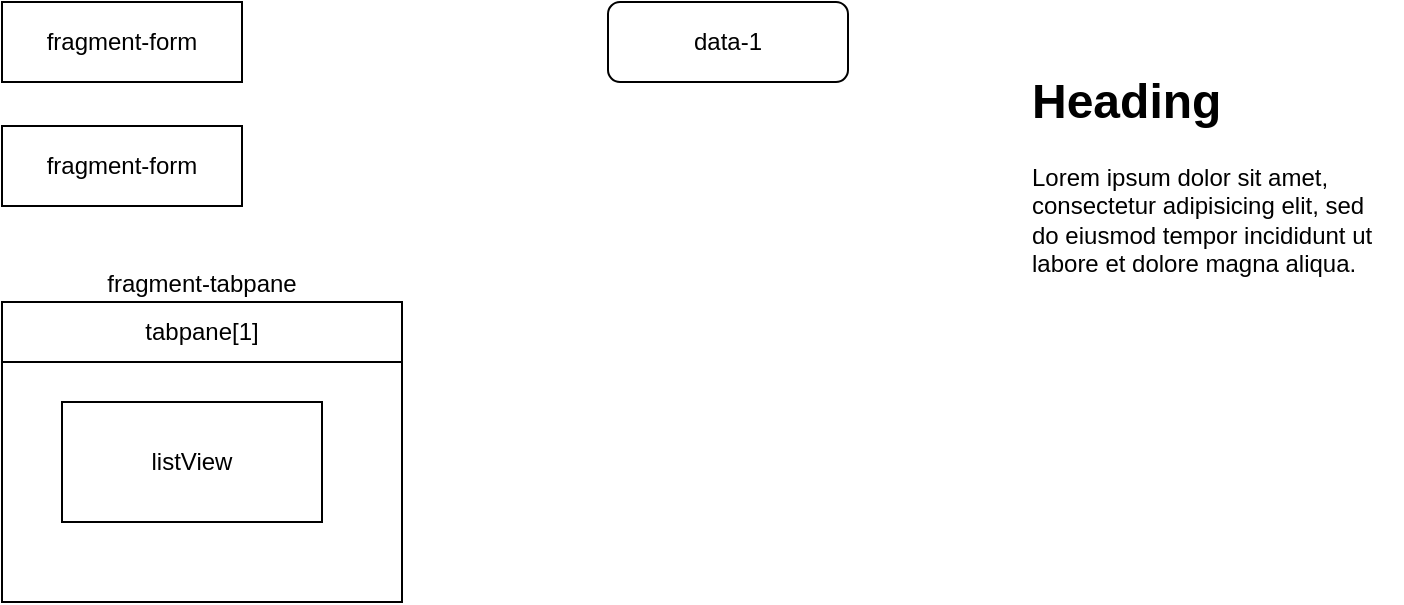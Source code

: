 <mxfile version="10.7.7" type="github"><diagram id="PaS56hhnq1KMWVh0OB-P" name="View"><mxGraphModel dx="1137" dy="518" grid="1" gridSize="10" guides="1" tooltips="1" connect="1" arrows="1" fold="1" page="1" pageScale="1" pageWidth="827" pageHeight="1169" math="0" shadow="0"><root><mxCell id="0"/><mxCell id="1" parent="0"/><mxCell id="-gBm0YMq9KVxj3HHkBO4-2" value="fragment-form" style="rounded=0;whiteSpace=wrap;html=1;" parent="1" vertex="1"><mxGeometry x="110" y="140" width="120" height="40" as="geometry"/></mxCell><mxCell id="-gBm0YMq9KVxj3HHkBO4-3" value="fragment-form" style="rounded=0;whiteSpace=wrap;html=1;" parent="1" vertex="1"><mxGeometry x="110" y="202" width="120" height="40" as="geometry"/></mxCell><mxCell id="-gBm0YMq9KVxj3HHkBO4-4" value="fragment-tabpane" style="rounded=0;whiteSpace=wrap;html=1;labelPosition=center;verticalLabelPosition=top;align=center;verticalAlign=bottom;" parent="1" vertex="1"><mxGeometry x="110" y="290" width="200" height="150" as="geometry"/></mxCell><mxCell id="-gBm0YMq9KVxj3HHkBO4-5" value="data-1" style="rounded=1;whiteSpace=wrap;html=1;" parent="1" vertex="1"><mxGeometry x="413" y="140" width="120" height="40" as="geometry"/></mxCell><mxCell id="-gBm0YMq9KVxj3HHkBO4-6" value="listView" style="rounded=0;whiteSpace=wrap;html=1;" parent="1" vertex="1"><mxGeometry x="140" y="340" width="130" height="60" as="geometry"/></mxCell><mxCell id="-gBm0YMq9KVxj3HHkBO4-7" value="tabpane[1]" style="rounded=0;whiteSpace=wrap;html=1;" parent="1" vertex="1"><mxGeometry x="110" y="290" width="200" height="30" as="geometry"/></mxCell><mxCell id="RTtOcmSFNCJURXgQtdRq-1" value="&lt;h1&gt;Heading&lt;/h1&gt;&lt;p&gt;Lorem ipsum dolor sit amet, consectetur adipisicing elit, sed do eiusmod tempor incididunt ut labore et dolore magna aliqua.&lt;/p&gt;" style="text;html=1;strokeColor=none;fillColor=none;spacing=5;spacingTop=-20;whiteSpace=wrap;overflow=hidden;rounded=0;" vertex="1" parent="1"><mxGeometry x="620" y="170" width="190" height="120" as="geometry"/></mxCell></root></mxGraphModel></diagram><diagram id="LSoW9oP_mp-rAQPH9zgD" name="页面组合"><mxGraphModel dx="2165" dy="609" grid="1" gridSize="10" guides="1" tooltips="1" connect="1" arrows="1" fold="1" page="1" pageScale="1" pageWidth="827" pageHeight="1169" math="0" shadow="0"><root><mxCell id="fzLVtuyELXAgcoVxL9fK-0"/><mxCell id="fzLVtuyELXAgcoVxL9fK-1" parent="fzLVtuyELXAgcoVxL9fK-0"/><mxCell id="fzLVtuyELXAgcoVxL9fK-8" value="Page" style="rounded=0;whiteSpace=wrap;html=1;labelPosition=center;verticalLabelPosition=top;align=center;verticalAlign=bottom;" parent="fzLVtuyELXAgcoVxL9fK-1" vertex="1"><mxGeometry x="70" y="70" width="240" height="330" as="geometry"/></mxCell><mxCell id="fzLVtuyELXAgcoVxL9fK-2" value="form-&lt;span&gt;fragment&lt;/span&gt;" style="rounded=0;whiteSpace=wrap;html=1;" parent="fzLVtuyELXAgcoVxL9fK-1" vertex="1"><mxGeometry x="90" y="90" width="200" height="40" as="geometry"/></mxCell><mxCell id="fzLVtuyELXAgcoVxL9fK-3" value="&lt;span&gt;fragment&amp;nbsp;&lt;/span&gt;" style="rounded=0;whiteSpace=wrap;html=1;" parent="fzLVtuyELXAgcoVxL9fK-1" vertex="1"><mxGeometry x="90" y="152" width="200" height="38" as="geometry"/></mxCell><mxCell id="fzLVtuyELXAgcoVxL9fK-4" value="fragment-tabpane" style="rounded=0;whiteSpace=wrap;html=1;labelPosition=center;verticalLabelPosition=top;align=center;verticalAlign=bottom;" parent="fzLVtuyELXAgcoVxL9fK-1" vertex="1"><mxGeometry x="90" y="240" width="200" height="150" as="geometry"/></mxCell><mxCell id="fzLVtuyELXAgcoVxL9fK-5" value="listView" style="rounded=0;whiteSpace=wrap;html=1;" parent="fzLVtuyELXAgcoVxL9fK-1" vertex="1"><mxGeometry x="120" y="290" width="130" height="60" as="geometry"/></mxCell><mxCell id="fzLVtuyELXAgcoVxL9fK-6" value="tabpane[1]" style="rounded=0;whiteSpace=wrap;html=1;fontColor=#4C0099;" parent="fzLVtuyELXAgcoVxL9fK-1" vertex="1"><mxGeometry x="90" y="240" width="100" height="30" as="geometry"/></mxCell><mxCell id="fzLVtuyELXAgcoVxL9fK-7" value="tabpane[2]" style="rounded=0;whiteSpace=wrap;html=1;" parent="fzLVtuyELXAgcoVxL9fK-1" vertex="1"><mxGeometry x="190" y="240" width="100" height="30" as="geometry"/></mxCell><mxCell id="fzLVtuyELXAgcoVxL9fK-9" value="Page" style="rounded=0;whiteSpace=wrap;html=1;labelPosition=center;verticalLabelPosition=top;align=center;verticalAlign=bottom;" parent="fzLVtuyELXAgcoVxL9fK-1" vertex="1"><mxGeometry x="380" y="70" width="240" height="330" as="geometry"/></mxCell><mxCell id="fzLVtuyELXAgcoVxL9fK-12" value="fragment-tabpane" style="rounded=0;whiteSpace=wrap;html=1;labelPosition=center;verticalLabelPosition=top;align=center;verticalAlign=bottom;" parent="fzLVtuyELXAgcoVxL9fK-1" vertex="1"><mxGeometry x="400" y="127" width="200" height="263" as="geometry"/></mxCell><mxCell id="fzLVtuyELXAgcoVxL9fK-13" value="formform-fragment" style="rounded=0;whiteSpace=wrap;html=1;" parent="fzLVtuyELXAgcoVxL9fK-1" vertex="1"><mxGeometry x="413" y="137" width="177" height="73" as="geometry"/></mxCell><mxCell id="fzLVtuyELXAgcoVxL9fK-14" value="tabpane[1]" style="rounded=0;whiteSpace=wrap;html=1;fontColor=#6666FF;" parent="fzLVtuyELXAgcoVxL9fK-1" vertex="1"><mxGeometry x="400" y="97" width="100" height="30" as="geometry"/></mxCell><mxCell id="fzLVtuyELXAgcoVxL9fK-15" value="tabpane[2]" style="rounded=0;whiteSpace=wrap;html=1;" parent="fzLVtuyELXAgcoVxL9fK-1" vertex="1"><mxGeometry x="500" y="97" width="100" height="30" as="geometry"/></mxCell><mxCell id="fzLVtuyELXAgcoVxL9fK-16" value="lable【togegetn】" style="text;html=1;strokeColor=none;fillColor=none;align=center;verticalAlign=middle;whiteSpace=wrap;rounded=0;" parent="fzLVtuyELXAgcoVxL9fK-1" vertex="1"><mxGeometry x="83" y="137" width="40" height="20" as="geometry"/></mxCell><mxCell id="fzLVtuyELXAgcoVxL9fK-17" value="&lt;h1&gt;fragment-type&lt;/h1&gt;&lt;p&gt;1、form-fragment(标题【点击收缩】、可隐藏事件）&lt;/p&gt;&lt;p&gt;&lt;span&gt;2、listView.&lt;/span&gt;&lt;/p&gt;&lt;p&gt;&lt;span&gt;3、listEdit&lt;/span&gt;&lt;/p&gt;&lt;p&gt;&lt;span&gt;4、toolbar、button&lt;/span&gt;&lt;/p&gt;" style="text;html=1;strokeColor=none;fillColor=none;spacing=5;spacingTop=-20;whiteSpace=wrap;overflow=hidden;rounded=0;fontColor=#4C0099;" parent="fzLVtuyELXAgcoVxL9fK-1" vertex="1"><mxGeometry x="660" y="157" width="190" height="140" as="geometry"/></mxCell><mxCell id="fzLVtuyELXAgcoVxL9fK-18" value="&lt;h1&gt;page-type&lt;/h1&gt;&lt;p&gt;1、view&lt;/p&gt;&lt;p&gt;&lt;span&gt;2、edit&lt;/span&gt;&lt;/p&gt;&lt;p&gt;&lt;span&gt;3、contianer&lt;/span&gt;&lt;/p&gt;" style="text;html=1;strokeColor=none;fillColor=none;spacing=5;spacingTop=-20;whiteSpace=wrap;overflow=hidden;rounded=0;fontColor=#4C0099;" parent="fzLVtuyELXAgcoVxL9fK-1" vertex="1"><mxGeometry x="668" y="32" width="190" height="120" as="geometry"/></mxCell><mxCell id="yDSBICvZoHBmn6jFSmd7-0" value="&lt;h1&gt;页面嵌套&lt;/h1&gt;&lt;p&gt;&lt;br&gt;&lt;/p&gt;" style="text;html=1;strokeColor=none;fillColor=none;spacing=5;spacingTop=-20;whiteSpace=wrap;overflow=hidden;rounded=0;" vertex="1" parent="fzLVtuyELXAgcoVxL9fK-1"><mxGeometry x="-1" y="460" width="190" height="40" as="geometry"/></mxCell><mxCell id="yDSBICvZoHBmn6jFSmd7-1" value="Page(container)" style="rounded=0;whiteSpace=wrap;html=1;labelPosition=center;verticalLabelPosition=top;align=center;verticalAlign=bottom;" vertex="1" parent="fzLVtuyELXAgcoVxL9fK-1"><mxGeometry x="381.5" y="520" width="240" height="290" as="geometry"/></mxCell><mxCell id="lKIynRpRSjZ910L44fi0-0" value="Page" style="rounded=0;whiteSpace=wrap;html=1;labelPosition=center;verticalLabelPosition=top;align=center;verticalAlign=bottom;" vertex="1" parent="fzLVtuyELXAgcoVxL9fK-1"><mxGeometry x="75" y="515" width="240" height="330" as="geometry"/></mxCell><mxCell id="lKIynRpRSjZ910L44fi0-1" value="form" style="rounded=0;whiteSpace=wrap;html=1;" vertex="1" parent="fzLVtuyELXAgcoVxL9fK-1"><mxGeometry x="95" y="535" width="200" height="40" as="geometry"/></mxCell><mxCell id="lKIynRpRSjZ910L44fi0-2" value="form" style="rounded=0;whiteSpace=wrap;html=1;" vertex="1" parent="fzLVtuyELXAgcoVxL9fK-1"><mxGeometry x="95" y="597" width="200" height="48" as="geometry"/></mxCell><mxCell id="lKIynRpRSjZ910L44fi0-3" value="fragment-tabpane" style="rounded=0;whiteSpace=wrap;html=1;labelPosition=center;verticalLabelPosition=top;align=center;verticalAlign=bottom;" vertex="1" parent="fzLVtuyELXAgcoVxL9fK-1"><mxGeometry x="95" y="685" width="200" height="150" as="geometry"/></mxCell><mxCell id="lKIynRpRSjZ910L44fi0-4" value="Page" style="rounded=0;whiteSpace=wrap;html=1;" vertex="1" parent="fzLVtuyELXAgcoVxL9fK-1"><mxGeometry x="125" y="735" width="130" height="60" as="geometry"/></mxCell><mxCell id="lKIynRpRSjZ910L44fi0-5" value="tabpane[1]" style="rounded=0;whiteSpace=wrap;html=1;fontColor=#4C0099;" vertex="1" parent="fzLVtuyELXAgcoVxL9fK-1"><mxGeometry x="95" y="685" width="100" height="30" as="geometry"/></mxCell><mxCell id="lKIynRpRSjZ910L44fi0-6" value="tabpane[2]" style="rounded=0;whiteSpace=wrap;html=1;" vertex="1" parent="fzLVtuyELXAgcoVxL9fK-1"><mxGeometry x="195" y="685" width="100" height="30" as="geometry"/></mxCell><mxCell id="lKIynRpRSjZ910L44fi0-7" value="lable" style="text;html=1;strokeColor=none;fillColor=none;align=center;verticalAlign=middle;whiteSpace=wrap;rounded=0;" vertex="1" parent="fzLVtuyELXAgcoVxL9fK-1"><mxGeometry x="88" y="582" width="40" height="20" as="geometry"/></mxCell><mxCell id="lKIynRpRSjZ910L44fi0-11" value="&lt;h1&gt;表单元素&lt;/h1&gt;&lt;p&gt;1、输入&lt;/p&gt;&lt;p&gt;&lt;span&gt;2、注释&lt;/span&gt;&lt;/p&gt;&lt;p&gt;&lt;span&gt;3、显示&lt;/span&gt;&lt;/p&gt;&lt;p&gt;&lt;span&gt;4、脱敏显示&lt;/span&gt;&lt;/p&gt;&lt;p&gt;&lt;span&gt;5、页面计算&lt;/span&gt;&lt;/p&gt;&lt;p&gt;&lt;span&gt;6、超链接&lt;/span&gt;&lt;/p&gt;" style="text;html=1;strokeColor=none;fillColor=none;spacing=5;spacingTop=-20;whiteSpace=wrap;overflow=hidden;rounded=0;fontColor=#4C0099;" vertex="1" parent="fzLVtuyELXAgcoVxL9fK-1"><mxGeometry x="660" y="320" width="190" height="210" as="geometry"/></mxCell><mxCell id="GVte4D6jlbSfuIdVgXq4-0" value="&lt;h1&gt;表单元素&lt;/h1&gt;&lt;p&gt;1、输入&lt;/p&gt;&lt;p&gt;&lt;span&gt;2、注释&lt;/span&gt;&lt;/p&gt;&lt;p&gt;&lt;span&gt;3、显示&lt;/span&gt;&lt;/p&gt;&lt;p&gt;&lt;span&gt;4、脱敏显示&lt;/span&gt;&lt;/p&gt;&lt;p&gt;&lt;span&gt;5、页面计算&lt;/span&gt;&lt;/p&gt;&lt;p&gt;&lt;span&gt;6、超链接&lt;/span&gt;&lt;/p&gt;" style="text;html=1;strokeColor=none;fillColor=none;spacing=5;spacingTop=-20;whiteSpace=wrap;overflow=hidden;rounded=0;fontColor=#4C0099;" vertex="1" parent="fzLVtuyELXAgcoVxL9fK-1"><mxGeometry x="660" y="575" width="190" height="210" as="geometry"/></mxCell><mxCell id="nYuxMlDA1rTVw4tzsbqJ-0" value="listView" style="rounded=0;whiteSpace=wrap;html=1;" vertex="1" parent="fzLVtuyELXAgcoVxL9fK-1"><mxGeometry x="410" y="225" width="180" height="115" as="geometry"/></mxCell></root></mxGraphModel></diagram><diagram id="SngQcZdLTRXGHhQbfWgY" name="数据保存"><mxGraphModel dx="897" dy="518" grid="1" gridSize="10" guides="1" tooltips="1" connect="1" arrows="1" fold="1" page="1" pageScale="1" pageWidth="827" pageHeight="1169" math="0" shadow="0"><root><mxCell id="HW0glpdPxPkTCdo5Vg7Y-0"/><mxCell id="HW0glpdPxPkTCdo5Vg7Y-1" parent="HW0glpdPxPkTCdo5Vg7Y-0"/><mxCell id="HW0glpdPxPkTCdo5Vg7Y-4" style="edgeStyle=orthogonalEdgeStyle;rounded=0;orthogonalLoop=1;jettySize=auto;html=1;fontColor=#4C0099;" parent="HW0glpdPxPkTCdo5Vg7Y-1" source="HW0glpdPxPkTCdo5Vg7Y-2" edge="1"><mxGeometry relative="1" as="geometry"><mxPoint x="240" y="200" as="targetPoint"/></mxGeometry></mxCell><mxCell id="HW0glpdPxPkTCdo5Vg7Y-2" value="点击保存按钮" style="rounded=1;whiteSpace=wrap;html=1;fontColor=#4C0099;" parent="HW0glpdPxPkTCdo5Vg7Y-1" vertex="1"><mxGeometry x="80" y="170" width="90" height="60" as="geometry"/></mxCell><mxCell id="HW0glpdPxPkTCdo5Vg7Y-9" style="edgeStyle=orthogonalEdgeStyle;rounded=0;orthogonalLoop=1;jettySize=auto;html=1;exitX=1;exitY=0.5;exitDx=0;exitDy=0;entryX=0;entryY=0.5;entryDx=0;entryDy=0;fontColor=#4C0099;" parent="HW0glpdPxPkTCdo5Vg7Y-1" source="HW0glpdPxPkTCdo5Vg7Y-6" target="HW0glpdPxPkTCdo5Vg7Y-8" edge="1"><mxGeometry relative="1" as="geometry"/></mxCell><mxCell id="HW0glpdPxPkTCdo5Vg7Y-6" value="前端验证" style="rounded=1;whiteSpace=wrap;html=1;fontColor=#4C0099;" parent="HW0glpdPxPkTCdo5Vg7Y-1" vertex="1"><mxGeometry x="245" y="170" width="95" height="60" as="geometry"/></mxCell><mxCell id="HW0glpdPxPkTCdo5Vg7Y-10" style="edgeStyle=orthogonalEdgeStyle;rounded=0;orthogonalLoop=1;jettySize=auto;html=1;exitX=0.5;exitY=1;exitDx=0;exitDy=0;fontColor=#4C0099;entryX=1;entryY=0.5;entryDx=0;entryDy=0;" parent="HW0glpdPxPkTCdo5Vg7Y-1" source="HW0glpdPxPkTCdo5Vg7Y-8" target="HW0glpdPxPkTCdo5Vg7Y-11" edge="1"><mxGeometry relative="1" as="geometry"><mxPoint x="305" y="320" as="targetPoint"/><Array as="points"><mxPoint x="450" y="300"/></Array></mxGeometry></mxCell><mxCell id="HW0glpdPxPkTCdo5Vg7Y-14" style="edgeStyle=orthogonalEdgeStyle;rounded=0;orthogonalLoop=1;jettySize=auto;html=1;exitX=1;exitY=0.5;exitDx=0;exitDy=0;entryX=0;entryY=0.5;entryDx=0;entryDy=0;fontColor=#4C0099;" parent="HW0glpdPxPkTCdo5Vg7Y-1" source="HW0glpdPxPkTCdo5Vg7Y-8" target="HW0glpdPxPkTCdo5Vg7Y-13" edge="1"><mxGeometry relative="1" as="geometry"/></mxCell><mxCell id="HW0glpdPxPkTCdo5Vg7Y-8" value="验证通过" style="rhombus;whiteSpace=wrap;html=1;fontColor=#4C0099;" parent="HW0glpdPxPkTCdo5Vg7Y-1" vertex="1"><mxGeometry x="410" y="160" width="80" height="80" as="geometry"/></mxCell><mxCell id="HW0glpdPxPkTCdo5Vg7Y-11" value="提示错误" style="rounded=1;whiteSpace=wrap;html=1;fontColor=#4C0099;" parent="HW0glpdPxPkTCdo5Vg7Y-1" vertex="1"><mxGeometry x="244" y="270" width="95" height="60" as="geometry"/></mxCell><mxCell id="EclSOseRc2ebBqKktOAK-1" style="edgeStyle=orthogonalEdgeStyle;rounded=0;orthogonalLoop=1;jettySize=auto;html=1;exitX=1;exitY=0.5;exitDx=0;exitDy=0;entryX=0;entryY=0.5;entryDx=0;entryDy=0;" edge="1" parent="HW0glpdPxPkTCdo5Vg7Y-1" source="HW0glpdPxPkTCdo5Vg7Y-13" target="HW0glpdPxPkTCdo5Vg7Y-17"><mxGeometry relative="1" as="geometry"/></mxCell><mxCell id="EclSOseRc2ebBqKktOAK-5" style="edgeStyle=orthogonalEdgeStyle;rounded=0;orthogonalLoop=1;jettySize=auto;html=1;exitX=0.5;exitY=0;exitDx=0;exitDy=0;entryX=0.5;entryY=0;entryDx=0;entryDy=0;" edge="1" parent="HW0glpdPxPkTCdo5Vg7Y-1" source="HW0glpdPxPkTCdo5Vg7Y-13" target="HW0glpdPxPkTCdo5Vg7Y-16"><mxGeometry relative="1" as="geometry"><Array as="points"><mxPoint x="628" y="110"/><mxPoint x="918" y="110"/></Array></mxGeometry></mxCell><mxCell id="HW0glpdPxPkTCdo5Vg7Y-13" value="json数据" style="rounded=1;whiteSpace=wrap;html=1;fontColor=#4C0099;" parent="HW0glpdPxPkTCdo5Vg7Y-1" vertex="1"><mxGeometry x="580" y="170" width="95" height="60" as="geometry"/></mxCell><mxCell id="HW0glpdPxPkTCdo5Vg7Y-15" value="提交到后台" style="text;html=1;strokeColor=none;fillColor=none;align=center;verticalAlign=middle;whiteSpace=wrap;rounded=0;fontColor=#4C0099;" parent="HW0glpdPxPkTCdo5Vg7Y-1" vertex="1"><mxGeometry x="515" y="170" width="40" height="20" as="geometry"/></mxCell><mxCell id="EclSOseRc2ebBqKktOAK-3" style="edgeStyle=orthogonalEdgeStyle;rounded=0;orthogonalLoop=1;jettySize=auto;html=1;exitX=1;exitY=0.5;exitDx=0;exitDy=0;entryX=0;entryY=0.5;entryDx=0;entryDy=0;" edge="1" parent="HW0glpdPxPkTCdo5Vg7Y-1" source="HW0glpdPxPkTCdo5Vg7Y-16" target="HW0glpdPxPkTCdo5Vg7Y-18"><mxGeometry relative="1" as="geometry"/></mxCell><mxCell id="EclSOseRc2ebBqKktOAK-6" style="edgeStyle=orthogonalEdgeStyle;rounded=0;orthogonalLoop=1;jettySize=auto;html=1;entryX=0.5;entryY=1;entryDx=0;entryDy=0;" edge="1" parent="HW0glpdPxPkTCdo5Vg7Y-1" source="HW0glpdPxPkTCdo5Vg7Y-16" target="EclSOseRc2ebBqKktOAK-0"><mxGeometry relative="1" as="geometry"><Array as="points"><mxPoint x="918" y="270"/><mxPoint x="1208" y="270"/></Array></mxGeometry></mxCell><mxCell id="HW0glpdPxPkTCdo5Vg7Y-16" value="json分拆到各目标表数据" style="rounded=1;whiteSpace=wrap;html=1;fontColor=#4C0099;" parent="HW0glpdPxPkTCdo5Vg7Y-1" vertex="1"><mxGeometry x="870" y="170" width="95" height="60" as="geometry"/></mxCell><mxCell id="EclSOseRc2ebBqKktOAK-2" style="edgeStyle=orthogonalEdgeStyle;rounded=0;orthogonalLoop=1;jettySize=auto;html=1;exitX=1;exitY=0.5;exitDx=0;exitDy=0;entryX=0;entryY=0.5;entryDx=0;entryDy=0;" edge="1" parent="HW0glpdPxPkTCdo5Vg7Y-1" source="HW0glpdPxPkTCdo5Vg7Y-17" target="HW0glpdPxPkTCdo5Vg7Y-16"><mxGeometry relative="1" as="geometry"/></mxCell><mxCell id="HW0glpdPxPkTCdo5Vg7Y-17" value="json记录log" style="rounded=1;whiteSpace=wrap;html=1;fontColor=#4C0099;" parent="HW0glpdPxPkTCdo5Vg7Y-1" vertex="1"><mxGeometry x="725" y="170" width="95" height="60" as="geometry"/></mxCell><mxCell id="EclSOseRc2ebBqKktOAK-4" style="edgeStyle=orthogonalEdgeStyle;rounded=0;orthogonalLoop=1;jettySize=auto;html=1;exitX=1;exitY=0.5;exitDx=0;exitDy=0;entryX=0;entryY=0.5;entryDx=0;entryDy=0;" edge="1" parent="HW0glpdPxPkTCdo5Vg7Y-1" source="HW0glpdPxPkTCdo5Vg7Y-18" target="EclSOseRc2ebBqKktOAK-0"><mxGeometry relative="1" as="geometry"/></mxCell><mxCell id="HW0glpdPxPkTCdo5Vg7Y-18" value="分拆的各表数据json记录日志" style="rounded=1;whiteSpace=wrap;html=1;fontColor=#4C0099;" parent="HW0glpdPxPkTCdo5Vg7Y-1" vertex="1"><mxGeometry x="1010" y="170" width="95" height="60" as="geometry"/></mxCell><mxCell id="EclSOseRc2ebBqKktOAK-0" value="各表数据保存到数据库&lt;br&gt;（同一事务）" style="rounded=1;whiteSpace=wrap;html=1;fontColor=#4C0099;" vertex="1" parent="HW0glpdPxPkTCdo5Vg7Y-1"><mxGeometry x="1160" y="170" width="95" height="60" as="geometry"/></mxCell><mxCell id="EclSOseRc2ebBqKktOAK-11" value="或写rest接口" style="rounded=1;whiteSpace=wrap;html=1;fontColor=#4C0099;" vertex="1" parent="HW0glpdPxPkTCdo5Vg7Y-1"><mxGeometry x="1160" y="100" width="95" height="40" as="geometry"/></mxCell><mxCell id="EclSOseRc2ebBqKktOAK-13" value="跨数据源有分布式事务问题" style="text;html=1;strokeColor=none;fillColor=none;align=center;verticalAlign=middle;whiteSpace=wrap;rounded=0;" vertex="1" parent="HW0glpdPxPkTCdo5Vg7Y-1"><mxGeometry x="1140" y="300" width="172" height="20" as="geometry"/></mxCell></root></mxGraphModel></diagram><diagram id="6Lq6pYUvHTsQC_3546nP" name="数据模型"><mxGraphModel dx="2451" dy="740" grid="1" gridSize="10" guides="1" tooltips="1" connect="1" arrows="1" fold="1" page="1" pageScale="1" pageWidth="827" pageHeight="1169" math="0" shadow="0"><root><mxCell id="o0oEtDx8wslH32tFuOor-0"/><mxCell id="o0oEtDx8wslH32tFuOor-1" parent="o0oEtDx8wslH32tFuOor-0"/><mxCell id="yhebC7kyL_kdK0hpVi_p-9" style="edgeStyle=orthogonalEdgeStyle;rounded=0;orthogonalLoop=1;jettySize=auto;html=1;" edge="1" parent="o0oEtDx8wslH32tFuOor-1" source="o0oEtDx8wslH32tFuOor-3" target="yhebC7kyL_kdK0hpVi_p-8"><mxGeometry relative="1" as="geometry"/></mxCell><mxCell id="yhebC7kyL_kdK0hpVi_p-13" style="edgeStyle=orthogonalEdgeStyle;rounded=0;orthogonalLoop=1;jettySize=auto;html=1;exitX=0.5;exitY=1;exitDx=0;exitDy=0;entryX=0;entryY=0.5;entryDx=0;entryDy=0;" edge="1" parent="o0oEtDx8wslH32tFuOor-1" source="o0oEtDx8wslH32tFuOor-3" target="yhebC7kyL_kdK0hpVi_p-12"><mxGeometry relative="1" as="geometry"/></mxCell><mxCell id="o0oEtDx8wslH32tFuOor-3" value="主表(单一记录）" style="rounded=0;whiteSpace=wrap;html=1;" vertex="1" parent="o0oEtDx8wslH32tFuOor-1"><mxGeometry x="130" y="105" width="120" height="30" as="geometry"/></mxCell><mxCell id="yhebC7kyL_kdK0hpVi_p-0" value="关联表1" style="rounded=0;whiteSpace=wrap;html=1;" vertex="1" parent="o0oEtDx8wslH32tFuOor-1"><mxGeometry x="500" y="50" width="120" height="30" as="geometry"/></mxCell><mxCell id="yhebC7kyL_kdK0hpVi_p-29" style="edgeStyle=orthogonalEdgeStyle;rounded=0;orthogonalLoop=1;jettySize=auto;html=1;entryX=0;entryY=0.5;entryDx=0;entryDy=0;" edge="1" parent="o0oEtDx8wslH32tFuOor-1" source="yhebC7kyL_kdK0hpVi_p-6" target="yhebC7kyL_kdK0hpVi_p-23"><mxGeometry relative="1" as="geometry"/></mxCell><mxCell id="yhebC7kyL_kdK0hpVi_p-30" style="edgeStyle=orthogonalEdgeStyle;rounded=0;orthogonalLoop=1;jettySize=auto;html=1;entryX=0;entryY=0.5;entryDx=0;entryDy=0;" edge="1" parent="o0oEtDx8wslH32tFuOor-1" source="yhebC7kyL_kdK0hpVi_p-6" target="yhebC7kyL_kdK0hpVi_p-26"><mxGeometry relative="1" as="geometry"/></mxCell><mxCell id="yhebC7kyL_kdK0hpVi_p-6" value="关联表2" style="rounded=0;whiteSpace=wrap;html=1;" vertex="1" parent="o0oEtDx8wslH32tFuOor-1"><mxGeometry x="500" y="160" width="120" height="30" as="geometry"/></mxCell><mxCell id="yhebC7kyL_kdK0hpVi_p-10" style="edgeStyle=orthogonalEdgeStyle;rounded=0;orthogonalLoop=1;jettySize=auto;html=1;exitX=0.5;exitY=0;exitDx=0;exitDy=0;entryX=0;entryY=0.5;entryDx=0;entryDy=0;" edge="1" parent="o0oEtDx8wslH32tFuOor-1" source="yhebC7kyL_kdK0hpVi_p-8" target="yhebC7kyL_kdK0hpVi_p-0"><mxGeometry relative="1" as="geometry"/></mxCell><mxCell id="yhebC7kyL_kdK0hpVi_p-11" style="edgeStyle=orthogonalEdgeStyle;rounded=0;orthogonalLoop=1;jettySize=auto;html=1;exitX=0.5;exitY=1;exitDx=0;exitDy=0;entryX=0;entryY=0.75;entryDx=0;entryDy=0;" edge="1" parent="o0oEtDx8wslH32tFuOor-1" source="yhebC7kyL_kdK0hpVi_p-8" target="yhebC7kyL_kdK0hpVi_p-6"><mxGeometry relative="1" as="geometry"><Array as="points"><mxPoint x="380" y="183"/></Array></mxGeometry></mxCell><mxCell id="yhebC7kyL_kdK0hpVi_p-8" value="关联别人&lt;br&gt;（只会有单一记录）" style="ellipse;whiteSpace=wrap;html=1;" vertex="1" parent="o0oEtDx8wslH32tFuOor-1"><mxGeometry x="320" y="95" width="120" height="50" as="geometry"/></mxCell><mxCell id="yhebC7kyL_kdK0hpVi_p-16" style="edgeStyle=orthogonalEdgeStyle;rounded=0;orthogonalLoop=1;jettySize=auto;html=1;exitX=0.5;exitY=0;exitDx=0;exitDy=0;entryX=0;entryY=0.5;entryDx=0;entryDy=0;" edge="1" parent="o0oEtDx8wslH32tFuOor-1" source="yhebC7kyL_kdK0hpVi_p-12" target="yhebC7kyL_kdK0hpVi_p-15"><mxGeometry relative="1" as="geometry"/></mxCell><mxCell id="yhebC7kyL_kdK0hpVi_p-17" style="edgeStyle=orthogonalEdgeStyle;rounded=0;orthogonalLoop=1;jettySize=auto;html=1;exitX=0.5;exitY=1;exitDx=0;exitDy=0;entryX=0;entryY=0.5;entryDx=0;entryDy=0;" edge="1" parent="o0oEtDx8wslH32tFuOor-1" source="yhebC7kyL_kdK0hpVi_p-12" target="yhebC7kyL_kdK0hpVi_p-14"><mxGeometry relative="1" as="geometry"/></mxCell><mxCell id="yhebC7kyL_kdK0hpVi_p-12" value="被关联&lt;br&gt;（子表，多条记录）" style="ellipse;whiteSpace=wrap;html=1;" vertex="1" parent="o0oEtDx8wslH32tFuOor-1"><mxGeometry x="330" y="315" width="120" height="50" as="geometry"/></mxCell><mxCell id="yhebC7kyL_kdK0hpVi_p-14" value="关联表2" style="rounded=0;whiteSpace=wrap;html=1;" vertex="1" parent="o0oEtDx8wslH32tFuOor-1"><mxGeometry x="510" y="380" width="120" height="30" as="geometry"/></mxCell><mxCell id="yhebC7kyL_kdK0hpVi_p-15" value="关联表2" style="rounded=0;whiteSpace=wrap;html=1;" vertex="1" parent="o0oEtDx8wslH32tFuOor-1"><mxGeometry x="510" y="280" width="120" height="30" as="geometry"/></mxCell><mxCell id="yhebC7kyL_kdK0hpVi_p-18" value="&lt;h1&gt;json格式&lt;/h1&gt;&lt;p&gt;{&lt;/p&gt;&lt;p&gt;&amp;nbsp; &amp;nbsp;mainTable:{&lt;/p&gt;&lt;p&gt;&amp;nbsp; &amp;nbsp; &amp;nbsp;&quot;f1&quot;:value1;&lt;/p&gt;&lt;p&gt;&amp;nbsp; &amp;nbsp; &amp;nbsp;&quot;f2&quot;:[{},{}]&lt;/p&gt;&lt;p&gt;&amp;nbsp; &amp;nbsp;},&lt;/p&gt;&lt;p&gt;&amp;nbsp; table2:{&lt;/p&gt;&lt;p&gt;&amp;nbsp; &amp;nbsp; &amp;nbsp;&quot;f1&quot;:value1;&lt;/p&gt;&lt;p&gt;&amp;nbsp; &amp;nbsp;},&lt;/p&gt;&lt;p&gt;&amp;nbsp; &amp;nbsp;table3:[&lt;/p&gt;&lt;p&gt;&amp;nbsp; &amp;nbsp; &amp;nbsp; {},&lt;/p&gt;&lt;p&gt;&amp;nbsp; &amp;nbsp; &amp;nbsp; {},&lt;/p&gt;&lt;p&gt;&amp;nbsp; &amp;nbsp;]&lt;/p&gt;&lt;p&gt;}&lt;/p&gt;" style="text;html=1;strokeColor=none;fillColor=none;spacing=5;spacingTop=-20;whiteSpace=wrap;overflow=hidden;rounded=0;" vertex="1" parent="o0oEtDx8wslH32tFuOor-1"><mxGeometry x="-1" y="530" width="295" height="436" as="geometry"/></mxCell><mxCell id="yhebC7kyL_kdK0hpVi_p-19" value="关联表1" style="rounded=0;whiteSpace=wrap;html=1;" vertex="1" parent="o0oEtDx8wslH32tFuOor-1"><mxGeometry x="910" y="100" width="120" height="30" as="geometry"/></mxCell><mxCell id="yhebC7kyL_kdK0hpVi_p-20" value="关联表2" style="rounded=0;whiteSpace=wrap;html=1;" vertex="1" parent="o0oEtDx8wslH32tFuOor-1"><mxGeometry x="910" y="210" width="120" height="30" as="geometry"/></mxCell><mxCell id="yhebC7kyL_kdK0hpVi_p-21" style="edgeStyle=orthogonalEdgeStyle;rounded=0;orthogonalLoop=1;jettySize=auto;html=1;exitX=0.5;exitY=0;exitDx=0;exitDy=0;entryX=0;entryY=0.5;entryDx=0;entryDy=0;" edge="1" source="yhebC7kyL_kdK0hpVi_p-23" target="yhebC7kyL_kdK0hpVi_p-19" parent="o0oEtDx8wslH32tFuOor-1"><mxGeometry relative="1" as="geometry"/></mxCell><mxCell id="yhebC7kyL_kdK0hpVi_p-22" style="edgeStyle=orthogonalEdgeStyle;rounded=0;orthogonalLoop=1;jettySize=auto;html=1;exitX=0.5;exitY=1;exitDx=0;exitDy=0;entryX=0;entryY=0.75;entryDx=0;entryDy=0;" edge="1" source="yhebC7kyL_kdK0hpVi_p-23" target="yhebC7kyL_kdK0hpVi_p-20" parent="o0oEtDx8wslH32tFuOor-1"><mxGeometry relative="1" as="geometry"><Array as="points"><mxPoint x="790" y="233"/></Array></mxGeometry></mxCell><mxCell id="yhebC7kyL_kdK0hpVi_p-23" value="关联别人&lt;br&gt;（只会有单一记录）" style="ellipse;whiteSpace=wrap;html=1;" vertex="1" parent="o0oEtDx8wslH32tFuOor-1"><mxGeometry x="740" y="150" width="120" height="50" as="geometry"/></mxCell><mxCell id="yhebC7kyL_kdK0hpVi_p-24" style="edgeStyle=orthogonalEdgeStyle;rounded=0;orthogonalLoop=1;jettySize=auto;html=1;exitX=0.5;exitY=0;exitDx=0;exitDy=0;entryX=0;entryY=0.5;entryDx=0;entryDy=0;" edge="1" source="yhebC7kyL_kdK0hpVi_p-26" target="yhebC7kyL_kdK0hpVi_p-28" parent="o0oEtDx8wslH32tFuOor-1"><mxGeometry relative="1" as="geometry"/></mxCell><mxCell id="yhebC7kyL_kdK0hpVi_p-25" style="edgeStyle=orthogonalEdgeStyle;rounded=0;orthogonalLoop=1;jettySize=auto;html=1;exitX=0.5;exitY=1;exitDx=0;exitDy=0;entryX=0;entryY=0.5;entryDx=0;entryDy=0;" edge="1" source="yhebC7kyL_kdK0hpVi_p-26" target="yhebC7kyL_kdK0hpVi_p-27" parent="o0oEtDx8wslH32tFuOor-1"><mxGeometry relative="1" as="geometry"/></mxCell><mxCell id="yhebC7kyL_kdK0hpVi_p-26" value="被关联&lt;br&gt;（子表，多条记录）" style="ellipse;whiteSpace=wrap;html=1;" vertex="1" parent="o0oEtDx8wslH32tFuOor-1"><mxGeometry x="740" y="365" width="120" height="50" as="geometry"/></mxCell><mxCell id="yhebC7kyL_kdK0hpVi_p-27" value="关联表2" style="rounded=0;whiteSpace=wrap;html=1;" vertex="1" parent="o0oEtDx8wslH32tFuOor-1"><mxGeometry x="920" y="430" width="120" height="30" as="geometry"/></mxCell><mxCell id="yhebC7kyL_kdK0hpVi_p-28" value="关联表2" style="rounded=0;whiteSpace=wrap;html=1;" vertex="1" parent="o0oEtDx8wslH32tFuOor-1"><mxGeometry x="920" y="330" width="120" height="30" as="geometry"/></mxCell><mxCell id="yhebC7kyL_kdK0hpVi_p-31" style="edgeStyle=orthogonalEdgeStyle;rounded=0;orthogonalLoop=1;jettySize=auto;html=1;" edge="1" parent="o0oEtDx8wslH32tFuOor-1" source="yhebC7kyL_kdK0hpVi_p-33" target="yhebC7kyL_kdK0hpVi_p-40"><mxGeometry relative="1" as="geometry"/></mxCell><mxCell id="yhebC7kyL_kdK0hpVi_p-32" style="edgeStyle=orthogonalEdgeStyle;rounded=0;orthogonalLoop=1;jettySize=auto;html=1;exitX=0.5;exitY=1;exitDx=0;exitDy=0;entryX=0;entryY=0.5;entryDx=0;entryDy=0;" edge="1" parent="o0oEtDx8wslH32tFuOor-1" source="yhebC7kyL_kdK0hpVi_p-33" target="yhebC7kyL_kdK0hpVi_p-43"><mxGeometry relative="1" as="geometry"/></mxCell><mxCell id="yhebC7kyL_kdK0hpVi_p-33" value="主表(单一记录）" style="rounded=0;whiteSpace=wrap;html=1;" vertex="1" parent="o0oEtDx8wslH32tFuOor-1"><mxGeometry x="270" y="605" width="120" height="30" as="geometry"/></mxCell><mxCell id="yhebC7kyL_kdK0hpVi_p-34" value="json/path" style="rounded=0;whiteSpace=wrap;html=1;" vertex="1" parent="o0oEtDx8wslH32tFuOor-1"><mxGeometry x="640" y="550" width="120" height="30" as="geometry"/></mxCell><mxCell id="yhebC7kyL_kdK0hpVi_p-35" style="edgeStyle=orthogonalEdgeStyle;rounded=0;orthogonalLoop=1;jettySize=auto;html=1;entryX=0;entryY=0.5;entryDx=0;entryDy=0;" edge="1" parent="o0oEtDx8wslH32tFuOor-1" source="yhebC7kyL_kdK0hpVi_p-37" target="yhebC7kyL_kdK0hpVi_p-50"><mxGeometry relative="1" as="geometry"/></mxCell><mxCell id="yhebC7kyL_kdK0hpVi_p-36" style="edgeStyle=orthogonalEdgeStyle;rounded=0;orthogonalLoop=1;jettySize=auto;html=1;entryX=0;entryY=0.5;entryDx=0;entryDy=0;" edge="1" parent="o0oEtDx8wslH32tFuOor-1" source="yhebC7kyL_kdK0hpVi_p-37" target="yhebC7kyL_kdK0hpVi_p-53"><mxGeometry relative="1" as="geometry"/></mxCell><mxCell id="yhebC7kyL_kdK0hpVi_p-37" value="json/path" style="rounded=0;whiteSpace=wrap;html=1;" vertex="1" parent="o0oEtDx8wslH32tFuOor-1"><mxGeometry x="640" y="660" width="120" height="30" as="geometry"/></mxCell><mxCell id="yhebC7kyL_kdK0hpVi_p-38" style="edgeStyle=orthogonalEdgeStyle;rounded=0;orthogonalLoop=1;jettySize=auto;html=1;exitX=0.5;exitY=0;exitDx=0;exitDy=0;entryX=0;entryY=0.5;entryDx=0;entryDy=0;" edge="1" parent="o0oEtDx8wslH32tFuOor-1" source="yhebC7kyL_kdK0hpVi_p-40" target="yhebC7kyL_kdK0hpVi_p-34"><mxGeometry relative="1" as="geometry"/></mxCell><mxCell id="yhebC7kyL_kdK0hpVi_p-39" style="edgeStyle=orthogonalEdgeStyle;rounded=0;orthogonalLoop=1;jettySize=auto;html=1;exitX=0.5;exitY=1;exitDx=0;exitDy=0;entryX=0;entryY=0.75;entryDx=0;entryDy=0;" edge="1" parent="o0oEtDx8wslH32tFuOor-1" source="yhebC7kyL_kdK0hpVi_p-40" target="yhebC7kyL_kdK0hpVi_p-37"><mxGeometry relative="1" as="geometry"><Array as="points"><mxPoint x="520" y="683"/></Array></mxGeometry></mxCell><mxCell id="yhebC7kyL_kdK0hpVi_p-40" value="关联别人&lt;br&gt;（只会有单一记录）" style="ellipse;whiteSpace=wrap;html=1;" vertex="1" parent="o0oEtDx8wslH32tFuOor-1"><mxGeometry x="460" y="595" width="120" height="50" as="geometry"/></mxCell><mxCell id="yhebC7kyL_kdK0hpVi_p-41" style="edgeStyle=orthogonalEdgeStyle;rounded=0;orthogonalLoop=1;jettySize=auto;html=1;exitX=0.5;exitY=0;exitDx=0;exitDy=0;entryX=0;entryY=0.5;entryDx=0;entryDy=0;" edge="1" parent="o0oEtDx8wslH32tFuOor-1" source="yhebC7kyL_kdK0hpVi_p-43" target="yhebC7kyL_kdK0hpVi_p-45"><mxGeometry relative="1" as="geometry"/></mxCell><mxCell id="yhebC7kyL_kdK0hpVi_p-42" style="edgeStyle=orthogonalEdgeStyle;rounded=0;orthogonalLoop=1;jettySize=auto;html=1;exitX=0.5;exitY=1;exitDx=0;exitDy=0;entryX=0;entryY=0.5;entryDx=0;entryDy=0;" edge="1" parent="o0oEtDx8wslH32tFuOor-1" source="yhebC7kyL_kdK0hpVi_p-43" target="yhebC7kyL_kdK0hpVi_p-44"><mxGeometry relative="1" as="geometry"/></mxCell><mxCell id="yhebC7kyL_kdK0hpVi_p-43" value="被关联&lt;br&gt;（子表，多条记录）" style="ellipse;whiteSpace=wrap;html=1;" vertex="1" parent="o0oEtDx8wslH32tFuOor-1"><mxGeometry x="470" y="815" width="120" height="50" as="geometry"/></mxCell><mxCell id="yhebC7kyL_kdK0hpVi_p-44" value="json/path" style="rounded=0;whiteSpace=wrap;html=1;" vertex="1" parent="o0oEtDx8wslH32tFuOor-1"><mxGeometry x="650" y="880" width="120" height="30" as="geometry"/></mxCell><mxCell id="yhebC7kyL_kdK0hpVi_p-45" value="json/path" style="rounded=0;whiteSpace=wrap;html=1;" vertex="1" parent="o0oEtDx8wslH32tFuOor-1"><mxGeometry x="650" y="780" width="120" height="30" as="geometry"/></mxCell><mxCell id="yhebC7kyL_kdK0hpVi_p-46" value="json/path" style="rounded=0;whiteSpace=wrap;html=1;" vertex="1" parent="o0oEtDx8wslH32tFuOor-1"><mxGeometry x="1050" y="600" width="120" height="30" as="geometry"/></mxCell><mxCell id="yhebC7kyL_kdK0hpVi_p-47" value="json/path" style="rounded=0;whiteSpace=wrap;html=1;" vertex="1" parent="o0oEtDx8wslH32tFuOor-1"><mxGeometry x="1050" y="710" width="120" height="30" as="geometry"/></mxCell><mxCell id="yhebC7kyL_kdK0hpVi_p-48" style="edgeStyle=orthogonalEdgeStyle;rounded=0;orthogonalLoop=1;jettySize=auto;html=1;exitX=0.5;exitY=0;exitDx=0;exitDy=0;entryX=0;entryY=0.5;entryDx=0;entryDy=0;" edge="1" parent="o0oEtDx8wslH32tFuOor-1" source="yhebC7kyL_kdK0hpVi_p-50" target="yhebC7kyL_kdK0hpVi_p-46"><mxGeometry relative="1" as="geometry"/></mxCell><mxCell id="yhebC7kyL_kdK0hpVi_p-49" style="edgeStyle=orthogonalEdgeStyle;rounded=0;orthogonalLoop=1;jettySize=auto;html=1;exitX=0.5;exitY=1;exitDx=0;exitDy=0;entryX=0;entryY=0.75;entryDx=0;entryDy=0;" edge="1" parent="o0oEtDx8wslH32tFuOor-1" source="yhebC7kyL_kdK0hpVi_p-50" target="yhebC7kyL_kdK0hpVi_p-47"><mxGeometry relative="1" as="geometry"><Array as="points"><mxPoint x="930" y="733"/></Array></mxGeometry></mxCell><mxCell id="yhebC7kyL_kdK0hpVi_p-50" value="关联别人&lt;br&gt;（只会有单一记录）" style="ellipse;whiteSpace=wrap;html=1;" vertex="1" parent="o0oEtDx8wslH32tFuOor-1"><mxGeometry x="880" y="650" width="120" height="50" as="geometry"/></mxCell><mxCell id="yhebC7kyL_kdK0hpVi_p-51" style="edgeStyle=orthogonalEdgeStyle;rounded=0;orthogonalLoop=1;jettySize=auto;html=1;exitX=0.5;exitY=0;exitDx=0;exitDy=0;entryX=0;entryY=0.5;entryDx=0;entryDy=0;" edge="1" parent="o0oEtDx8wslH32tFuOor-1" source="yhebC7kyL_kdK0hpVi_p-53" target="yhebC7kyL_kdK0hpVi_p-55"><mxGeometry relative="1" as="geometry"/></mxCell><mxCell id="yhebC7kyL_kdK0hpVi_p-52" style="edgeStyle=orthogonalEdgeStyle;rounded=0;orthogonalLoop=1;jettySize=auto;html=1;exitX=0.5;exitY=1;exitDx=0;exitDy=0;entryX=0;entryY=0.5;entryDx=0;entryDy=0;" edge="1" parent="o0oEtDx8wslH32tFuOor-1" source="yhebC7kyL_kdK0hpVi_p-53" target="yhebC7kyL_kdK0hpVi_p-54"><mxGeometry relative="1" as="geometry"/></mxCell><mxCell id="yhebC7kyL_kdK0hpVi_p-53" value="被关联&lt;br&gt;（子表，多条记录）" style="ellipse;whiteSpace=wrap;html=1;" vertex="1" parent="o0oEtDx8wslH32tFuOor-1"><mxGeometry x="880" y="865" width="120" height="50" as="geometry"/></mxCell><mxCell id="yhebC7kyL_kdK0hpVi_p-54" value="json/path" style="rounded=0;whiteSpace=wrap;html=1;" vertex="1" parent="o0oEtDx8wslH32tFuOor-1"><mxGeometry x="1060" y="930" width="120" height="30" as="geometry"/></mxCell><mxCell id="yhebC7kyL_kdK0hpVi_p-55" value="json/path" style="rounded=0;whiteSpace=wrap;html=1;" vertex="1" parent="o0oEtDx8wslH32tFuOor-1"><mxGeometry x="1060" y="830" width="120" height="30" as="geometry"/></mxCell><mxCell id="yhebC7kyL_kdK0hpVi_p-56" value="" style="whiteSpace=wrap;html=1;aspect=fixed;" vertex="1" parent="o0oEtDx8wslH32tFuOor-1"><mxGeometry x="1300" y="100" width="430" height="430" as="geometry"/></mxCell></root></mxGraphModel></diagram></mxfile>